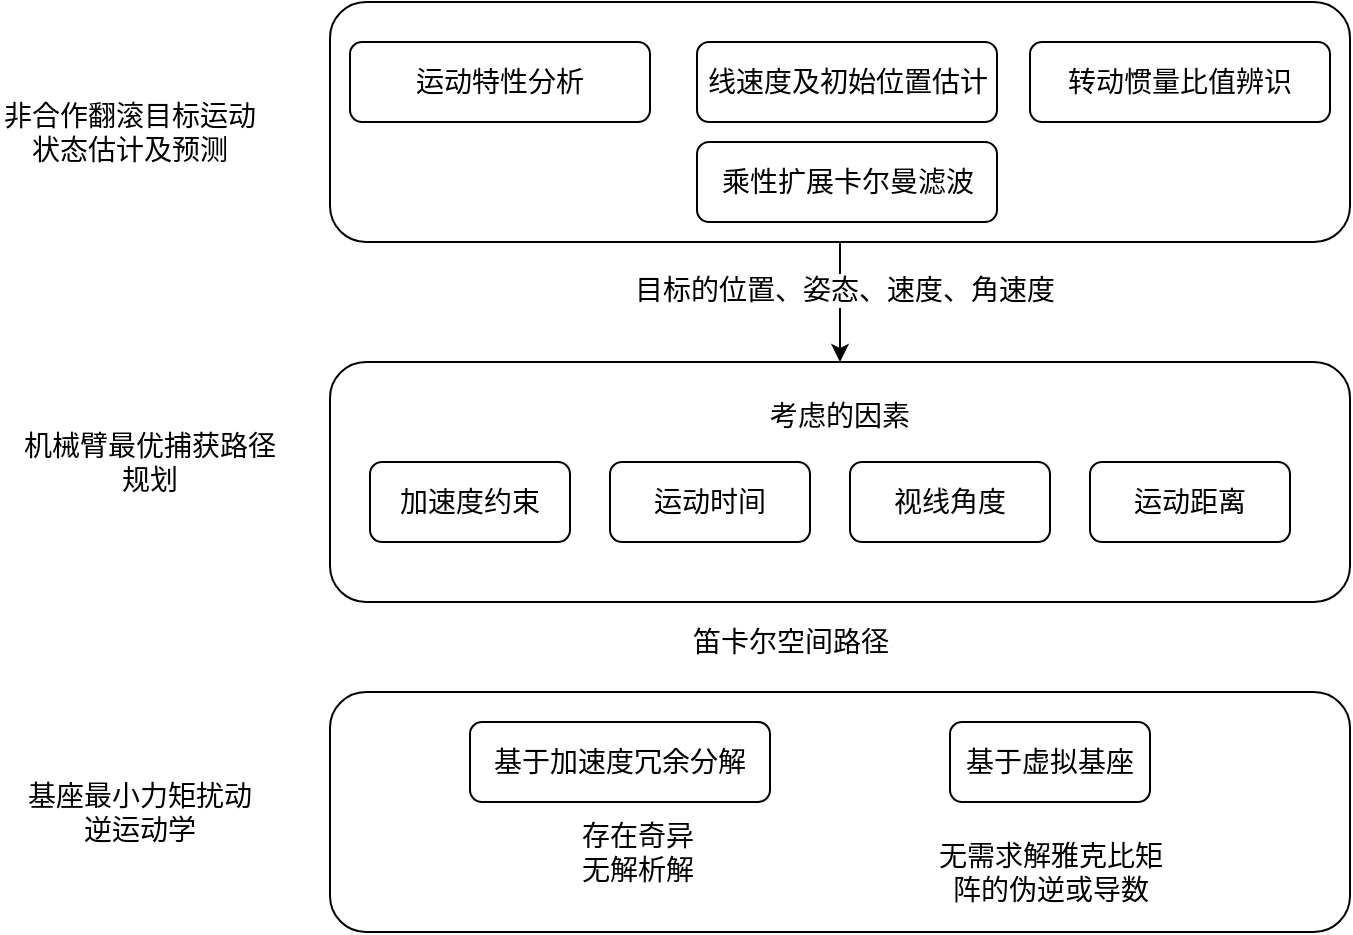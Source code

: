 <mxfile version="16.6.4" type="github">
  <diagram id="prtHgNgQTEPvFCAcTncT" name="Page-1">
    <mxGraphModel dx="1299" dy="724" grid="1" gridSize="10" guides="1" tooltips="1" connect="1" arrows="1" fold="1" page="1" pageScale="1" pageWidth="827" pageHeight="1169" math="0" shadow="0">
      <root>
        <mxCell id="0" />
        <mxCell id="1" parent="0" />
        <mxCell id="xbROvSDmepULWa9lhDUd-8" value="" style="edgeStyle=orthogonalEdgeStyle;rounded=0;orthogonalLoop=1;jettySize=auto;html=1;entryX=0.5;entryY=0;entryDx=0;entryDy=0;" edge="1" parent="1" source="xbROvSDmepULWa9lhDUd-1" target="xbROvSDmepULWa9lhDUd-11">
          <mxGeometry relative="1" as="geometry">
            <mxPoint x="485" y="230" as="targetPoint" />
            <Array as="points" />
          </mxGeometry>
        </mxCell>
        <mxCell id="xbROvSDmepULWa9lhDUd-9" value="目标的位置、姿态、速度、角速度" style="edgeLabel;html=1;align=center;verticalAlign=middle;resizable=0;points=[];fontSize=14;" vertex="1" connectable="0" parent="xbROvSDmepULWa9lhDUd-8">
          <mxGeometry x="-0.207" y="2" relative="1" as="geometry">
            <mxPoint as="offset" />
          </mxGeometry>
        </mxCell>
        <mxCell id="xbROvSDmepULWa9lhDUd-1" value="" style="rounded=1;whiteSpace=wrap;html=1;" vertex="1" parent="1">
          <mxGeometry x="230" y="60" width="510" height="120" as="geometry" />
        </mxCell>
        <mxCell id="xbROvSDmepULWa9lhDUd-2" value="&lt;font style=&quot;font-size: 14px&quot;&gt;非合作翻滚目标运动状态估计及预测&lt;/font&gt;" style="text;html=1;strokeColor=none;fillColor=none;align=center;verticalAlign=middle;whiteSpace=wrap;rounded=0;" vertex="1" parent="1">
          <mxGeometry x="65" y="110" width="130" height="30" as="geometry" />
        </mxCell>
        <mxCell id="xbROvSDmepULWa9lhDUd-3" value="&lt;font style=&quot;font-size: 14px&quot;&gt;运动特性分析&lt;/font&gt;" style="rounded=1;whiteSpace=wrap;html=1;" vertex="1" parent="1">
          <mxGeometry x="240" y="80" width="150" height="40" as="geometry" />
        </mxCell>
        <mxCell id="xbROvSDmepULWa9lhDUd-4" value="&lt;font style=&quot;font-size: 14px&quot;&gt;线速度及初始位置估计&lt;/font&gt;" style="rounded=1;whiteSpace=wrap;html=1;" vertex="1" parent="1">
          <mxGeometry x="413.5" y="80" width="150" height="40" as="geometry" />
        </mxCell>
        <mxCell id="xbROvSDmepULWa9lhDUd-5" value="&lt;font style=&quot;font-size: 14px&quot;&gt;转动惯量比值辨识&lt;/font&gt;" style="rounded=1;whiteSpace=wrap;html=1;" vertex="1" parent="1">
          <mxGeometry x="580" y="80" width="150" height="40" as="geometry" />
        </mxCell>
        <mxCell id="xbROvSDmepULWa9lhDUd-6" value="&lt;font style=&quot;font-size: 14px&quot;&gt;乘性扩展卡尔曼滤波&lt;/font&gt;" style="rounded=1;whiteSpace=wrap;html=1;" vertex="1" parent="1">
          <mxGeometry x="413.5" y="130" width="150" height="40" as="geometry" />
        </mxCell>
        <mxCell id="xbROvSDmepULWa9lhDUd-10" value="&lt;font style=&quot;font-size: 14px&quot;&gt;机械臂最优捕获路径规划&lt;/font&gt;" style="text;html=1;strokeColor=none;fillColor=none;align=center;verticalAlign=middle;whiteSpace=wrap;rounded=0;" vertex="1" parent="1">
          <mxGeometry x="70" y="275" width="140" height="30" as="geometry" />
        </mxCell>
        <mxCell id="xbROvSDmepULWa9lhDUd-11" value="考虑的因素&lt;br style=&quot;font-size: 14px;&quot;&gt;&lt;br style=&quot;font-size: 14px;&quot;&gt;&lt;br style=&quot;font-size: 14px;&quot;&gt;&lt;br style=&quot;font-size: 14px;&quot;&gt;&lt;br style=&quot;font-size: 14px;&quot;&gt;" style="rounded=1;whiteSpace=wrap;html=1;fontSize=14;" vertex="1" parent="1">
          <mxGeometry x="230" y="240" width="510" height="120" as="geometry" />
        </mxCell>
        <mxCell id="xbROvSDmepULWa9lhDUd-12" value="加速度约束" style="rounded=1;whiteSpace=wrap;html=1;fontSize=14;" vertex="1" parent="1">
          <mxGeometry x="250" y="290" width="100" height="40" as="geometry" />
        </mxCell>
        <mxCell id="xbROvSDmepULWa9lhDUd-13" value="运动距离" style="rounded=1;whiteSpace=wrap;html=1;fontSize=14;" vertex="1" parent="1">
          <mxGeometry x="610" y="290" width="100" height="40" as="geometry" />
        </mxCell>
        <mxCell id="xbROvSDmepULWa9lhDUd-14" value="视线角度" style="rounded=1;whiteSpace=wrap;html=1;fontSize=14;" vertex="1" parent="1">
          <mxGeometry x="490" y="290" width="100" height="40" as="geometry" />
        </mxCell>
        <mxCell id="xbROvSDmepULWa9lhDUd-16" value="运动时间" style="rounded=1;whiteSpace=wrap;html=1;fontSize=14;" vertex="1" parent="1">
          <mxGeometry x="370" y="290" width="100" height="40" as="geometry" />
        </mxCell>
        <mxCell id="xbROvSDmepULWa9lhDUd-17" value="笛卡尔空间路径" style="edgeLabel;html=1;align=center;verticalAlign=middle;resizable=0;points=[];fontSize=14;" vertex="1" connectable="0" parent="1">
          <mxGeometry x="460" y="380" as="geometry" />
        </mxCell>
        <mxCell id="xbROvSDmepULWa9lhDUd-18" value="基座最小力矩扰动&lt;br style=&quot;font-size: 14px;&quot;&gt;逆运动学" style="text;html=1;strokeColor=none;fillColor=none;align=center;verticalAlign=middle;whiteSpace=wrap;rounded=0;fontSize=14;" vertex="1" parent="1">
          <mxGeometry x="65" y="450" width="140" height="30" as="geometry" />
        </mxCell>
        <mxCell id="xbROvSDmepULWa9lhDUd-19" value="" style="rounded=1;whiteSpace=wrap;html=1;" vertex="1" parent="1">
          <mxGeometry x="230" y="405" width="510" height="120" as="geometry" />
        </mxCell>
        <mxCell id="xbROvSDmepULWa9lhDUd-20" value="基于加速度冗余分解" style="rounded=1;whiteSpace=wrap;html=1;fontSize=14;" vertex="1" parent="1">
          <mxGeometry x="300" y="420" width="150" height="40" as="geometry" />
        </mxCell>
        <mxCell id="xbROvSDmepULWa9lhDUd-30" value="存在奇异无解析解" style="text;html=1;strokeColor=none;fillColor=none;align=center;verticalAlign=middle;whiteSpace=wrap;rounded=0;fontSize=14;" vertex="1" parent="1">
          <mxGeometry x="353.5" y="470" width="60" height="30" as="geometry" />
        </mxCell>
        <mxCell id="xbROvSDmepULWa9lhDUd-34" value="基于虚拟基座" style="rounded=1;whiteSpace=wrap;html=1;fontSize=14;" vertex="1" parent="1">
          <mxGeometry x="540" y="420" width="100" height="40" as="geometry" />
        </mxCell>
        <mxCell id="xbROvSDmepULWa9lhDUd-36" value="无需求解雅克比矩阵的伪逆或导数" style="text;html=1;strokeColor=none;fillColor=none;align=center;verticalAlign=middle;whiteSpace=wrap;rounded=0;fontSize=14;" vertex="1" parent="1">
          <mxGeometry x="531.75" y="480" width="116.5" height="30" as="geometry" />
        </mxCell>
      </root>
    </mxGraphModel>
  </diagram>
</mxfile>
